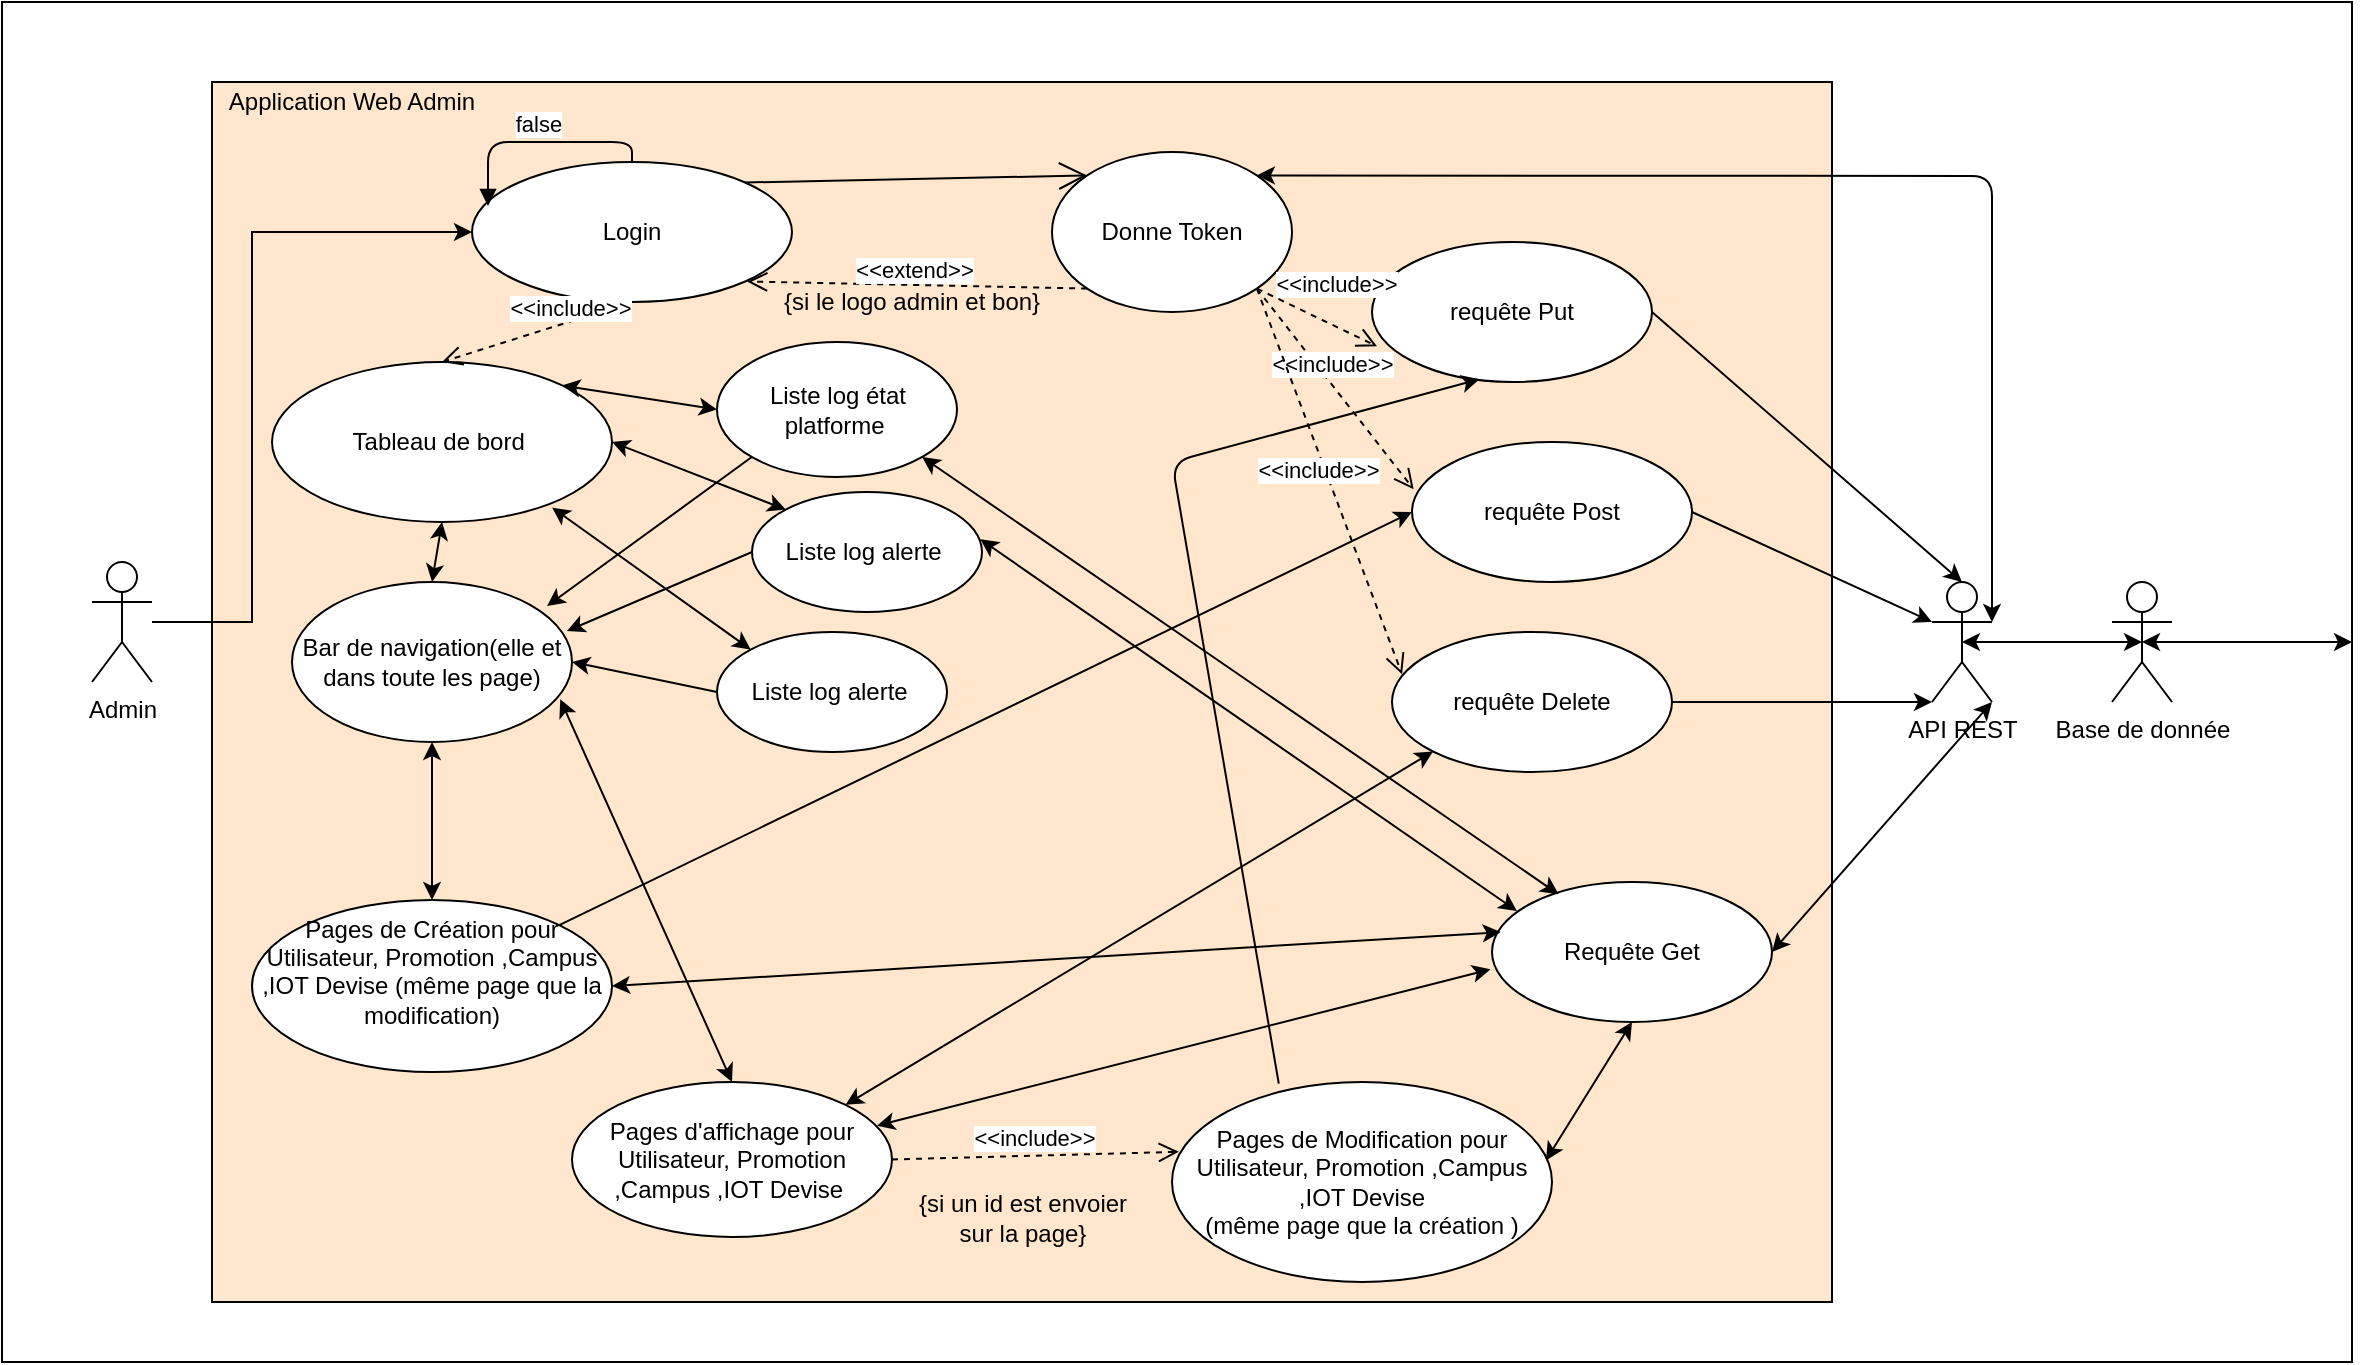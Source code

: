 <mxfile version="14.6.13" type="github">
  <diagram id="NL5PwAvorvllwXM2dLGq" name="Page-1">
    <mxGraphModel dx="2410" dy="743" grid="1" gridSize="10" guides="1" tooltips="1" connect="1" arrows="1" fold="1" page="1" pageScale="1" pageWidth="827" pageHeight="1169" math="0" shadow="0">
      <root>
        <mxCell id="0" />
        <mxCell id="1" parent="0" />
        <mxCell id="5BYeUp9yFWM4JVloYDsu-1" value="" style="rounded=0;whiteSpace=wrap;html=1;fillColor=#FFFFFF;" vertex="1" parent="1">
          <mxGeometry x="-105" y="50" width="1175" height="680" as="geometry" />
        </mxCell>
        <mxCell id="5BYeUp9yFWM4JVloYDsu-6" value="" style="rounded=0;whiteSpace=wrap;html=1;fillColor=#FFE6CC;" vertex="1" parent="1">
          <mxGeometry y="90" width="810" height="610" as="geometry" />
        </mxCell>
        <mxCell id="5BYeUp9yFWM4JVloYDsu-22" value="Application Web Admin" style="text;html=1;strokeColor=none;fillColor=none;align=center;verticalAlign=middle;whiteSpace=wrap;rounded=0;" vertex="1" parent="1">
          <mxGeometry y="90" width="140" height="20" as="geometry" />
        </mxCell>
        <mxCell id="5BYeUp9yFWM4JVloYDsu-23" value="Login" style="ellipse;whiteSpace=wrap;html=1;fillColor=#FFFFFF;" vertex="1" parent="1">
          <mxGeometry x="130" y="130" width="160" height="70" as="geometry" />
        </mxCell>
        <mxCell id="5BYeUp9yFWM4JVloYDsu-26" style="edgeStyle=orthogonalEdgeStyle;rounded=0;orthogonalLoop=1;jettySize=auto;html=1;entryX=0;entryY=0.5;entryDx=0;entryDy=0;" edge="1" parent="1" source="5BYeUp9yFWM4JVloYDsu-25" target="5BYeUp9yFWM4JVloYDsu-23">
          <mxGeometry relative="1" as="geometry">
            <Array as="points">
              <mxPoint x="20" y="360" />
              <mxPoint x="20" y="165" />
            </Array>
          </mxGeometry>
        </mxCell>
        <mxCell id="5BYeUp9yFWM4JVloYDsu-25" value="Admin" style="shape=umlActor;verticalLabelPosition=bottom;verticalAlign=top;html=1;outlineConnect=0;fillColor=#FFFFFF;" vertex="1" parent="1">
          <mxGeometry x="-60" y="330" width="30" height="60" as="geometry" />
        </mxCell>
        <mxCell id="5BYeUp9yFWM4JVloYDsu-27" value="Donne Token" style="ellipse;whiteSpace=wrap;html=1;fillColor=#FFFFFF;" vertex="1" parent="1">
          <mxGeometry x="420" y="125" width="120" height="80" as="geometry" />
        </mxCell>
        <mxCell id="5BYeUp9yFWM4JVloYDsu-28" value="API REST" style="shape=umlActor;verticalLabelPosition=bottom;verticalAlign=top;html=1;outlineConnect=0;fillColor=#FFFFFF;" vertex="1" parent="1">
          <mxGeometry x="860" y="340" width="30" height="60" as="geometry" />
        </mxCell>
        <mxCell id="5BYeUp9yFWM4JVloYDsu-31" value="&amp;lt;&amp;lt;extend&amp;gt;&amp;gt;" style="html=1;verticalAlign=bottom;endArrow=open;dashed=1;endSize=8;entryX=1;entryY=1;entryDx=0;entryDy=0;exitX=0;exitY=1;exitDx=0;exitDy=0;" edge="1" parent="1" source="5BYeUp9yFWM4JVloYDsu-27">
          <mxGeometry x="0.026" y="2" relative="1" as="geometry">
            <mxPoint x="478.574" y="228.284" as="sourcePoint" />
            <mxPoint x="267.569" y="189.749" as="targetPoint" />
            <mxPoint as="offset" />
          </mxGeometry>
        </mxCell>
        <mxCell id="5BYeUp9yFWM4JVloYDsu-32" value="" style="endArrow=open;endFill=1;endSize=12;html=1;exitX=1;exitY=0;exitDx=0;exitDy=0;entryX=0;entryY=0;entryDx=0;entryDy=0;" edge="1" parent="1" source="5BYeUp9yFWM4JVloYDsu-23" target="5BYeUp9yFWM4JVloYDsu-27">
          <mxGeometry width="160" relative="1" as="geometry">
            <mxPoint x="270" y="300" as="sourcePoint" />
            <mxPoint x="430" y="300" as="targetPoint" />
          </mxGeometry>
        </mxCell>
        <mxCell id="5BYeUp9yFWM4JVloYDsu-34" value="false" style="html=1;verticalAlign=bottom;endArrow=block;exitX=0.5;exitY=0;exitDx=0;exitDy=0;entryX=0.05;entryY=0.314;entryDx=0;entryDy=0;entryPerimeter=0;" edge="1" parent="1" source="5BYeUp9yFWM4JVloYDsu-23" target="5BYeUp9yFWM4JVloYDsu-23">
          <mxGeometry width="80" relative="1" as="geometry">
            <mxPoint x="210" y="200" as="sourcePoint" />
            <mxPoint x="135" y="160" as="targetPoint" />
            <Array as="points">
              <mxPoint x="210" y="120" />
              <mxPoint x="138" y="120" />
            </Array>
          </mxGeometry>
        </mxCell>
        <mxCell id="5BYeUp9yFWM4JVloYDsu-38" value="{si le logo admin et bon}" style="text;html=1;strokeColor=none;fillColor=none;align=center;verticalAlign=middle;whiteSpace=wrap;rounded=0;" vertex="1" parent="1">
          <mxGeometry x="260" y="190" width="180" height="20" as="geometry" />
        </mxCell>
        <mxCell id="5BYeUp9yFWM4JVloYDsu-39" value="Tableau de bord&amp;nbsp;" style="ellipse;whiteSpace=wrap;html=1;fillColor=#FFFFFF;" vertex="1" parent="1">
          <mxGeometry x="30" y="230" width="170" height="80" as="geometry" />
        </mxCell>
        <mxCell id="5BYeUp9yFWM4JVloYDsu-40" value="&amp;lt;&amp;lt;include&amp;gt;&amp;gt;" style="html=1;verticalAlign=bottom;endArrow=open;dashed=1;endSize=8;entryX=0.5;entryY=0;entryDx=0;entryDy=0;exitX=0.5;exitY=1;exitDx=0;exitDy=0;" edge="1" parent="1" source="5BYeUp9yFWM4JVloYDsu-23" target="5BYeUp9yFWM4JVloYDsu-39">
          <mxGeometry x="-0.338" y="2" relative="1" as="geometry">
            <mxPoint x="440" y="400" as="sourcePoint" />
            <mxPoint x="360" y="400" as="targetPoint" />
            <mxPoint as="offset" />
          </mxGeometry>
        </mxCell>
        <mxCell id="5BYeUp9yFWM4JVloYDsu-41" value="requête Put" style="ellipse;whiteSpace=wrap;html=1;fillColor=#FFFFFF;" vertex="1" parent="1">
          <mxGeometry x="580" y="170" width="140" height="70" as="geometry" />
        </mxCell>
        <mxCell id="5BYeUp9yFWM4JVloYDsu-42" value="Liste log alerte&amp;nbsp;" style="ellipse;whiteSpace=wrap;html=1;fillColor=#FFFFFF;" vertex="1" parent="1">
          <mxGeometry x="270" y="295" width="115" height="60" as="geometry" />
        </mxCell>
        <mxCell id="5BYeUp9yFWM4JVloYDsu-43" value="Pages de Création pour Utilisateur, Promotion ,Campus ,IOT Devise (même page que la modification)&lt;br&gt;&amp;nbsp;" style="ellipse;whiteSpace=wrap;html=1;fillColor=#FFFFFF;" vertex="1" parent="1">
          <mxGeometry x="20" y="499" width="180" height="86" as="geometry" />
        </mxCell>
        <mxCell id="5BYeUp9yFWM4JVloYDsu-44" value="Liste log état platforme&amp;nbsp;" style="ellipse;whiteSpace=wrap;html=1;fillColor=#FFFFFF;" vertex="1" parent="1">
          <mxGeometry x="252.5" y="220" width="120" height="67.5" as="geometry" />
        </mxCell>
        <mxCell id="5BYeUp9yFWM4JVloYDsu-45" value="requête Post" style="ellipse;whiteSpace=wrap;html=1;fillColor=#FFFFFF;" vertex="1" parent="1">
          <mxGeometry x="600" y="270" width="140" height="70" as="geometry" />
        </mxCell>
        <mxCell id="5BYeUp9yFWM4JVloYDsu-46" value="Requête Get" style="ellipse;whiteSpace=wrap;html=1;fillColor=#FFFFFF;" vertex="1" parent="1">
          <mxGeometry x="640" y="490" width="140" height="70" as="geometry" />
        </mxCell>
        <mxCell id="5BYeUp9yFWM4JVloYDsu-48" value="requête Delete" style="ellipse;whiteSpace=wrap;html=1;fillColor=#FFFFFF;" vertex="1" parent="1">
          <mxGeometry x="590" y="365" width="140" height="70" as="geometry" />
        </mxCell>
        <mxCell id="5BYeUp9yFWM4JVloYDsu-59" value="&amp;lt;&amp;lt;include&amp;gt;&amp;gt;" style="html=1;verticalAlign=bottom;endArrow=open;dashed=1;endSize=8;exitX=1;exitY=1;exitDx=0;exitDy=0;entryX=0.018;entryY=0.745;entryDx=0;entryDy=0;entryPerimeter=0;" edge="1" parent="1" source="5BYeUp9yFWM4JVloYDsu-27" target="5BYeUp9yFWM4JVloYDsu-41">
          <mxGeometry x="0.149" y="11" relative="1" as="geometry">
            <mxPoint x="220" y="210" as="sourcePoint" />
            <mxPoint x="570" y="300" as="targetPoint" />
            <mxPoint as="offset" />
          </mxGeometry>
        </mxCell>
        <mxCell id="5BYeUp9yFWM4JVloYDsu-60" value="&amp;lt;&amp;lt;include&amp;gt;&amp;gt;" style="html=1;verticalAlign=bottom;endArrow=open;dashed=1;endSize=8;exitX=1;exitY=1;exitDx=0;exitDy=0;entryX=0.006;entryY=0.338;entryDx=0;entryDy=0;entryPerimeter=0;" edge="1" parent="1" source="5BYeUp9yFWM4JVloYDsu-27" target="5BYeUp9yFWM4JVloYDsu-45">
          <mxGeometry x="-0.059" y="1" relative="1" as="geometry">
            <mxPoint x="532.426" y="203.284" as="sourcePoint" />
            <mxPoint x="580" y="310" as="targetPoint" />
            <mxPoint as="offset" />
          </mxGeometry>
        </mxCell>
        <mxCell id="5BYeUp9yFWM4JVloYDsu-61" value="&amp;lt;&amp;lt;include&amp;gt;&amp;gt;" style="html=1;verticalAlign=bottom;endArrow=open;dashed=1;endSize=8;exitX=1;exitY=1;exitDx=0;exitDy=0;entryX=0.036;entryY=0.302;entryDx=0;entryDy=0;entryPerimeter=0;" edge="1" parent="1" source="5BYeUp9yFWM4JVloYDsu-27" target="5BYeUp9yFWM4JVloYDsu-48">
          <mxGeometry x="0.009" y="-7" relative="1" as="geometry">
            <mxPoint x="532.426" y="203.284" as="sourcePoint" />
            <mxPoint x="580" y="310" as="targetPoint" />
            <mxPoint as="offset" />
          </mxGeometry>
        </mxCell>
        <mxCell id="5BYeUp9yFWM4JVloYDsu-66" value="" style="endArrow=classic;startArrow=classic;html=1;exitX=1;exitY=0;exitDx=0;exitDy=0;entryX=0;entryY=0.5;entryDx=0;entryDy=0;" edge="1" parent="1" source="5BYeUp9yFWM4JVloYDsu-39" target="5BYeUp9yFWM4JVloYDsu-44">
          <mxGeometry width="50" height="50" relative="1" as="geometry">
            <mxPoint x="400" y="380" as="sourcePoint" />
            <mxPoint x="450" y="330" as="targetPoint" />
          </mxGeometry>
        </mxCell>
        <mxCell id="5BYeUp9yFWM4JVloYDsu-67" value="" style="endArrow=classic;startArrow=classic;html=1;exitX=0;exitY=0;exitDx=0;exitDy=0;entryX=1;entryY=0.5;entryDx=0;entryDy=0;" edge="1" parent="1" source="5BYeUp9yFWM4JVloYDsu-42" target="5BYeUp9yFWM4JVloYDsu-39">
          <mxGeometry width="50" height="50" relative="1" as="geometry">
            <mxPoint x="225.104" y="276.716" as="sourcePoint" />
            <mxPoint x="260" y="263.75" as="targetPoint" />
          </mxGeometry>
        </mxCell>
        <mxCell id="5BYeUp9yFWM4JVloYDsu-68" value="" style="endArrow=classic;startArrow=classic;html=1;entryX=1;entryY=1;entryDx=0;entryDy=0;exitX=0.238;exitY=0.088;exitDx=0;exitDy=0;exitPerimeter=0;" edge="1" parent="1" source="5BYeUp9yFWM4JVloYDsu-46" target="5BYeUp9yFWM4JVloYDsu-44">
          <mxGeometry width="50" height="50" relative="1" as="geometry">
            <mxPoint x="580" y="470" as="sourcePoint" />
            <mxPoint x="260" y="263.75" as="targetPoint" />
          </mxGeometry>
        </mxCell>
        <mxCell id="5BYeUp9yFWM4JVloYDsu-69" value="" style="endArrow=classic;startArrow=classic;html=1;entryX=0.993;entryY=0.394;entryDx=0;entryDy=0;entryPerimeter=0;exitX=0.089;exitY=0.207;exitDx=0;exitDy=0;exitPerimeter=0;" edge="1" parent="1" source="5BYeUp9yFWM4JVloYDsu-46" target="5BYeUp9yFWM4JVloYDsu-42">
          <mxGeometry width="50" height="50" relative="1" as="geometry">
            <mxPoint x="590" y="480" as="sourcePoint" />
            <mxPoint x="362.689" y="287.466" as="targetPoint" />
          </mxGeometry>
        </mxCell>
        <mxCell id="5BYeUp9yFWM4JVloYDsu-70" value="Bar de navigation(elle et dans toute les page)" style="ellipse;whiteSpace=wrap;html=1;fillColor=#FFFFFF;" vertex="1" parent="1">
          <mxGeometry x="40" y="340" width="140" height="80" as="geometry" />
        </mxCell>
        <mxCell id="5BYeUp9yFWM4JVloYDsu-72" value="" style="endArrow=classic;startArrow=classic;html=1;exitX=0.5;exitY=0;exitDx=0;exitDy=0;entryX=0.5;entryY=1;entryDx=0;entryDy=0;" edge="1" parent="1" source="5BYeUp9yFWM4JVloYDsu-70" target="5BYeUp9yFWM4JVloYDsu-39">
          <mxGeometry width="50" height="50" relative="1" as="geometry">
            <mxPoint x="400" y="460" as="sourcePoint" />
            <mxPoint x="450" y="410" as="targetPoint" />
          </mxGeometry>
        </mxCell>
        <mxCell id="5BYeUp9yFWM4JVloYDsu-73" value="Liste log alerte&amp;nbsp;" style="ellipse;whiteSpace=wrap;html=1;fillColor=#FFFFFF;" vertex="1" parent="1">
          <mxGeometry x="252.5" y="365" width="115" height="60" as="geometry" />
        </mxCell>
        <mxCell id="5BYeUp9yFWM4JVloYDsu-74" value="" style="endArrow=classic;startArrow=classic;html=1;exitX=0.824;exitY=0.91;exitDx=0;exitDy=0;exitPerimeter=0;entryX=0;entryY=0;entryDx=0;entryDy=0;" edge="1" parent="1" source="5BYeUp9yFWM4JVloYDsu-39" target="5BYeUp9yFWM4JVloYDsu-73">
          <mxGeometry width="50" height="50" relative="1" as="geometry">
            <mxPoint x="400" y="460" as="sourcePoint" />
            <mxPoint x="450" y="410" as="targetPoint" />
          </mxGeometry>
        </mxCell>
        <mxCell id="5BYeUp9yFWM4JVloYDsu-76" value="" style="endArrow=classic;html=1;entryX=1;entryY=0.5;entryDx=0;entryDy=0;exitX=0;exitY=0.5;exitDx=0;exitDy=0;" edge="1" parent="1" source="5BYeUp9yFWM4JVloYDsu-73" target="5BYeUp9yFWM4JVloYDsu-70">
          <mxGeometry width="50" height="50" relative="1" as="geometry">
            <mxPoint x="400" y="460" as="sourcePoint" />
            <mxPoint x="450" y="410" as="targetPoint" />
          </mxGeometry>
        </mxCell>
        <mxCell id="5BYeUp9yFWM4JVloYDsu-77" value="" style="endArrow=classic;html=1;exitX=0;exitY=0.5;exitDx=0;exitDy=0;entryX=0.982;entryY=0.306;entryDx=0;entryDy=0;entryPerimeter=0;" edge="1" parent="1" source="5BYeUp9yFWM4JVloYDsu-42" target="5BYeUp9yFWM4JVloYDsu-70">
          <mxGeometry width="50" height="50" relative="1" as="geometry">
            <mxPoint x="400" y="460" as="sourcePoint" />
            <mxPoint x="450" y="410" as="targetPoint" />
          </mxGeometry>
        </mxCell>
        <mxCell id="5BYeUp9yFWM4JVloYDsu-78" value="" style="endArrow=classic;html=1;exitX=0;exitY=1;exitDx=0;exitDy=0;entryX=0.911;entryY=0.15;entryDx=0;entryDy=0;entryPerimeter=0;" edge="1" parent="1" source="5BYeUp9yFWM4JVloYDsu-44" target="5BYeUp9yFWM4JVloYDsu-70">
          <mxGeometry width="50" height="50" relative="1" as="geometry">
            <mxPoint x="400" y="460" as="sourcePoint" />
            <mxPoint x="450" y="410" as="targetPoint" />
          </mxGeometry>
        </mxCell>
        <mxCell id="5BYeUp9yFWM4JVloYDsu-79" value="Pages d&#39;affichage pour Utilisateur, Promotion ,Campus ,IOT Devise&amp;nbsp;" style="ellipse;whiteSpace=wrap;html=1;fillColor=#FFFFFF;" vertex="1" parent="1">
          <mxGeometry x="180" y="590" width="160" height="77.5" as="geometry" />
        </mxCell>
        <mxCell id="5BYeUp9yFWM4JVloYDsu-80" value="" style="endArrow=classic;startArrow=classic;html=1;exitX=0.953;exitY=0.282;exitDx=0;exitDy=0;exitPerimeter=0;entryX=-0.006;entryY=0.624;entryDx=0;entryDy=0;entryPerimeter=0;" edge="1" parent="1" source="5BYeUp9yFWM4JVloYDsu-79" target="5BYeUp9yFWM4JVloYDsu-46">
          <mxGeometry width="50" height="50" relative="1" as="geometry">
            <mxPoint x="400" y="440" as="sourcePoint" />
            <mxPoint x="450" y="390" as="targetPoint" />
          </mxGeometry>
        </mxCell>
        <mxCell id="5BYeUp9yFWM4JVloYDsu-81" value="" style="endArrow=classic;startArrow=classic;html=1;exitX=1;exitY=0;exitDx=0;exitDy=0;entryX=0;entryY=1;entryDx=0;entryDy=0;" edge="1" parent="1" source="5BYeUp9yFWM4JVloYDsu-79" target="5BYeUp9yFWM4JVloYDsu-48">
          <mxGeometry width="50" height="50" relative="1" as="geometry">
            <mxPoint x="562.48" y="577.855" as="sourcePoint" />
            <mxPoint x="649.16" y="543.68" as="targetPoint" />
          </mxGeometry>
        </mxCell>
        <mxCell id="5BYeUp9yFWM4JVloYDsu-82" value="Pages de Modification pour Utilisateur, Promotion ,Campus ,IOT Devise&lt;br&gt;(même page que la création )" style="ellipse;whiteSpace=wrap;html=1;fillColor=#FFFFFF;" vertex="1" parent="1">
          <mxGeometry x="480" y="590" width="190" height="100" as="geometry" />
        </mxCell>
        <mxCell id="5BYeUp9yFWM4JVloYDsu-83" value="" style="endArrow=classic;startArrow=classic;html=1;exitX=0.5;exitY=0;exitDx=0;exitDy=0;entryX=0.958;entryY=0.733;entryDx=0;entryDy=0;entryPerimeter=0;" edge="1" parent="1" source="5BYeUp9yFWM4JVloYDsu-79" target="5BYeUp9yFWM4JVloYDsu-70">
          <mxGeometry width="50" height="50" relative="1" as="geometry">
            <mxPoint x="400" y="560" as="sourcePoint" />
            <mxPoint x="450" y="510" as="targetPoint" />
          </mxGeometry>
        </mxCell>
        <mxCell id="5BYeUp9yFWM4JVloYDsu-86" value="" style="endArrow=classic;startArrow=classic;html=1;exitX=0.5;exitY=0;exitDx=0;exitDy=0;entryX=0.5;entryY=1;entryDx=0;entryDy=0;" edge="1" parent="1" source="5BYeUp9yFWM4JVloYDsu-43" target="5BYeUp9yFWM4JVloYDsu-70">
          <mxGeometry width="50" height="50" relative="1" as="geometry">
            <mxPoint x="244.896" y="554.645" as="sourcePoint" />
            <mxPoint x="175.02" y="421.2" as="targetPoint" />
          </mxGeometry>
        </mxCell>
        <mxCell id="5BYeUp9yFWM4JVloYDsu-88" value="" style="endArrow=classic;html=1;exitX=0.281;exitY=0.008;exitDx=0;exitDy=0;exitPerimeter=0;entryX=0.384;entryY=0.98;entryDx=0;entryDy=0;entryPerimeter=0;" edge="1" parent="1" source="5BYeUp9yFWM4JVloYDsu-82" target="5BYeUp9yFWM4JVloYDsu-41">
          <mxGeometry width="50" height="50" relative="1" as="geometry">
            <mxPoint x="430" y="410" as="sourcePoint" />
            <mxPoint x="480" y="360" as="targetPoint" />
            <Array as="points">
              <mxPoint x="480" y="280" />
            </Array>
          </mxGeometry>
        </mxCell>
        <mxCell id="5BYeUp9yFWM4JVloYDsu-89" value="" style="endArrow=classic;html=1;exitX=1;exitY=0;exitDx=0;exitDy=0;entryX=0;entryY=0.5;entryDx=0;entryDy=0;" edge="1" parent="1" source="5BYeUp9yFWM4JVloYDsu-43" target="5BYeUp9yFWM4JVloYDsu-45">
          <mxGeometry width="50" height="50" relative="1" as="geometry">
            <mxPoint x="430" y="410" as="sourcePoint" />
            <mxPoint x="480" y="360" as="targetPoint" />
          </mxGeometry>
        </mxCell>
        <mxCell id="5BYeUp9yFWM4JVloYDsu-90" value="" style="endArrow=classic;startArrow=classic;html=1;exitX=0.984;exitY=0.392;exitDx=0;exitDy=0;exitPerimeter=0;entryX=0.5;entryY=1;entryDx=0;entryDy=0;" edge="1" parent="1" source="5BYeUp9yFWM4JVloYDsu-82" target="5BYeUp9yFWM4JVloYDsu-46">
          <mxGeometry width="50" height="50" relative="1" as="geometry">
            <mxPoint x="430" y="410" as="sourcePoint" />
            <mxPoint x="480" y="360" as="targetPoint" />
          </mxGeometry>
        </mxCell>
        <mxCell id="5BYeUp9yFWM4JVloYDsu-91" value="" style="endArrow=classic;startArrow=classic;html=1;exitX=1;exitY=0.5;exitDx=0;exitDy=0;entryX=0.031;entryY=0.358;entryDx=0;entryDy=0;entryPerimeter=0;" edge="1" parent="1" source="5BYeUp9yFWM4JVloYDsu-43" target="5BYeUp9yFWM4JVloYDsu-46">
          <mxGeometry width="50" height="50" relative="1" as="geometry">
            <mxPoint x="430" y="410" as="sourcePoint" />
            <mxPoint x="480" y="360" as="targetPoint" />
          </mxGeometry>
        </mxCell>
        <mxCell id="5BYeUp9yFWM4JVloYDsu-92" value="&amp;lt;&amp;lt;include&amp;gt;&amp;gt;" style="html=1;verticalAlign=bottom;endArrow=open;dashed=1;endSize=8;entryX=0.018;entryY=0.349;entryDx=0;entryDy=0;exitX=1;exitY=0.5;exitDx=0;exitDy=0;entryPerimeter=0;" edge="1" parent="1" source="5BYeUp9yFWM4JVloYDsu-79" target="5BYeUp9yFWM4JVloYDsu-82">
          <mxGeometry relative="1" as="geometry">
            <mxPoint x="500" y="380" as="sourcePoint" />
            <mxPoint x="420" y="380" as="targetPoint" />
          </mxGeometry>
        </mxCell>
        <mxCell id="5BYeUp9yFWM4JVloYDsu-94" value="{si un id est envoier sur la page}" style="text;html=1;strokeColor=none;fillColor=none;align=center;verticalAlign=middle;whiteSpace=wrap;rounded=0;" vertex="1" parent="1">
          <mxGeometry x="347.5" y="647.5" width="115" height="20" as="geometry" />
        </mxCell>
        <mxCell id="5BYeUp9yFWM4JVloYDsu-95" value="" style="endArrow=classic;startArrow=classic;html=1;entryX=1;entryY=0.333;entryDx=0;entryDy=0;entryPerimeter=0;exitX=1;exitY=0;exitDx=0;exitDy=0;" edge="1" parent="1" source="5BYeUp9yFWM4JVloYDsu-27" target="5BYeUp9yFWM4JVloYDsu-28">
          <mxGeometry width="50" height="50" relative="1" as="geometry">
            <mxPoint x="240" y="390" as="sourcePoint" />
            <mxPoint x="290" y="340" as="targetPoint" />
            <Array as="points">
              <mxPoint x="890" y="137" />
            </Array>
          </mxGeometry>
        </mxCell>
        <mxCell id="5BYeUp9yFWM4JVloYDsu-97" value="" style="endArrow=classic;startArrow=classic;html=1;entryX=1;entryY=0.5;entryDx=0;entryDy=0;exitX=1;exitY=1;exitDx=0;exitDy=0;exitPerimeter=0;" edge="1" parent="1" source="5BYeUp9yFWM4JVloYDsu-28" target="5BYeUp9yFWM4JVloYDsu-46">
          <mxGeometry width="50" height="50" relative="1" as="geometry">
            <mxPoint x="240" y="390" as="sourcePoint" />
            <mxPoint x="290" y="340" as="targetPoint" />
          </mxGeometry>
        </mxCell>
        <mxCell id="5BYeUp9yFWM4JVloYDsu-98" value="" style="endArrow=classic;html=1;exitX=1;exitY=0.5;exitDx=0;exitDy=0;entryX=0;entryY=1;entryDx=0;entryDy=0;entryPerimeter=0;" edge="1" parent="1" source="5BYeUp9yFWM4JVloYDsu-48" target="5BYeUp9yFWM4JVloYDsu-28">
          <mxGeometry width="50" height="50" relative="1" as="geometry">
            <mxPoint x="240" y="390" as="sourcePoint" />
            <mxPoint x="860" y="360" as="targetPoint" />
          </mxGeometry>
        </mxCell>
        <mxCell id="5BYeUp9yFWM4JVloYDsu-99" value="" style="endArrow=classic;html=1;exitX=1;exitY=0.5;exitDx=0;exitDy=0;" edge="1" parent="1" source="5BYeUp9yFWM4JVloYDsu-45">
          <mxGeometry width="50" height="50" relative="1" as="geometry">
            <mxPoint x="740" y="410" as="sourcePoint" />
            <mxPoint x="860" y="360" as="targetPoint" />
          </mxGeometry>
        </mxCell>
        <mxCell id="5BYeUp9yFWM4JVloYDsu-100" value="" style="endArrow=classic;html=1;entryX=0.5;entryY=0;entryDx=0;entryDy=0;entryPerimeter=0;exitX=1;exitY=0.5;exitDx=0;exitDy=0;" edge="1" parent="1" source="5BYeUp9yFWM4JVloYDsu-41" target="5BYeUp9yFWM4JVloYDsu-28">
          <mxGeometry width="50" height="50" relative="1" as="geometry">
            <mxPoint x="750" y="420" as="sourcePoint" />
            <mxPoint x="880" y="380" as="targetPoint" />
          </mxGeometry>
        </mxCell>
        <mxCell id="5BYeUp9yFWM4JVloYDsu-101" value="Base de donnée" style="shape=umlActor;verticalLabelPosition=bottom;verticalAlign=top;html=1;outlineConnect=0;fillColor=#FFFFFF;" vertex="1" parent="1">
          <mxGeometry x="950" y="340" width="30" height="60" as="geometry" />
        </mxCell>
        <mxCell id="5BYeUp9yFWM4JVloYDsu-102" value="" style="endArrow=classic;startArrow=classic;html=1;entryX=0.5;entryY=0.5;entryDx=0;entryDy=0;entryPerimeter=0;exitX=0.5;exitY=0.5;exitDx=0;exitDy=0;exitPerimeter=0;" edge="1" parent="1" source="5BYeUp9yFWM4JVloYDsu-28" target="5BYeUp9yFWM4JVloYDsu-101">
          <mxGeometry width="50" height="50" relative="1" as="geometry">
            <mxPoint x="520" y="320" as="sourcePoint" />
            <mxPoint x="570" y="270" as="targetPoint" />
          </mxGeometry>
        </mxCell>
        <mxCell id="5BYeUp9yFWM4JVloYDsu-105" value="" style="endArrow=classic;startArrow=classic;html=1;exitX=0.5;exitY=0.5;exitDx=0;exitDy=0;exitPerimeter=0;" edge="1" parent="1" source="5BYeUp9yFWM4JVloYDsu-101">
          <mxGeometry width="50" height="50" relative="1" as="geometry">
            <mxPoint x="520" y="320" as="sourcePoint" />
            <mxPoint x="1070" y="370" as="targetPoint" />
          </mxGeometry>
        </mxCell>
      </root>
    </mxGraphModel>
  </diagram>
</mxfile>

